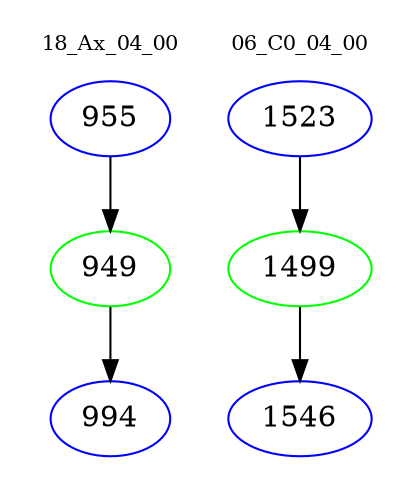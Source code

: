 digraph{
subgraph cluster_0 {
color = white
label = "18_Ax_04_00";
fontsize=10;
T0_955 [label="955", color="blue"]
T0_955 -> T0_949 [color="black"]
T0_949 [label="949", color="green"]
T0_949 -> T0_994 [color="black"]
T0_994 [label="994", color="blue"]
}
subgraph cluster_1 {
color = white
label = "06_C0_04_00";
fontsize=10;
T1_1523 [label="1523", color="blue"]
T1_1523 -> T1_1499 [color="black"]
T1_1499 [label="1499", color="green"]
T1_1499 -> T1_1546 [color="black"]
T1_1546 [label="1546", color="blue"]
}
}
